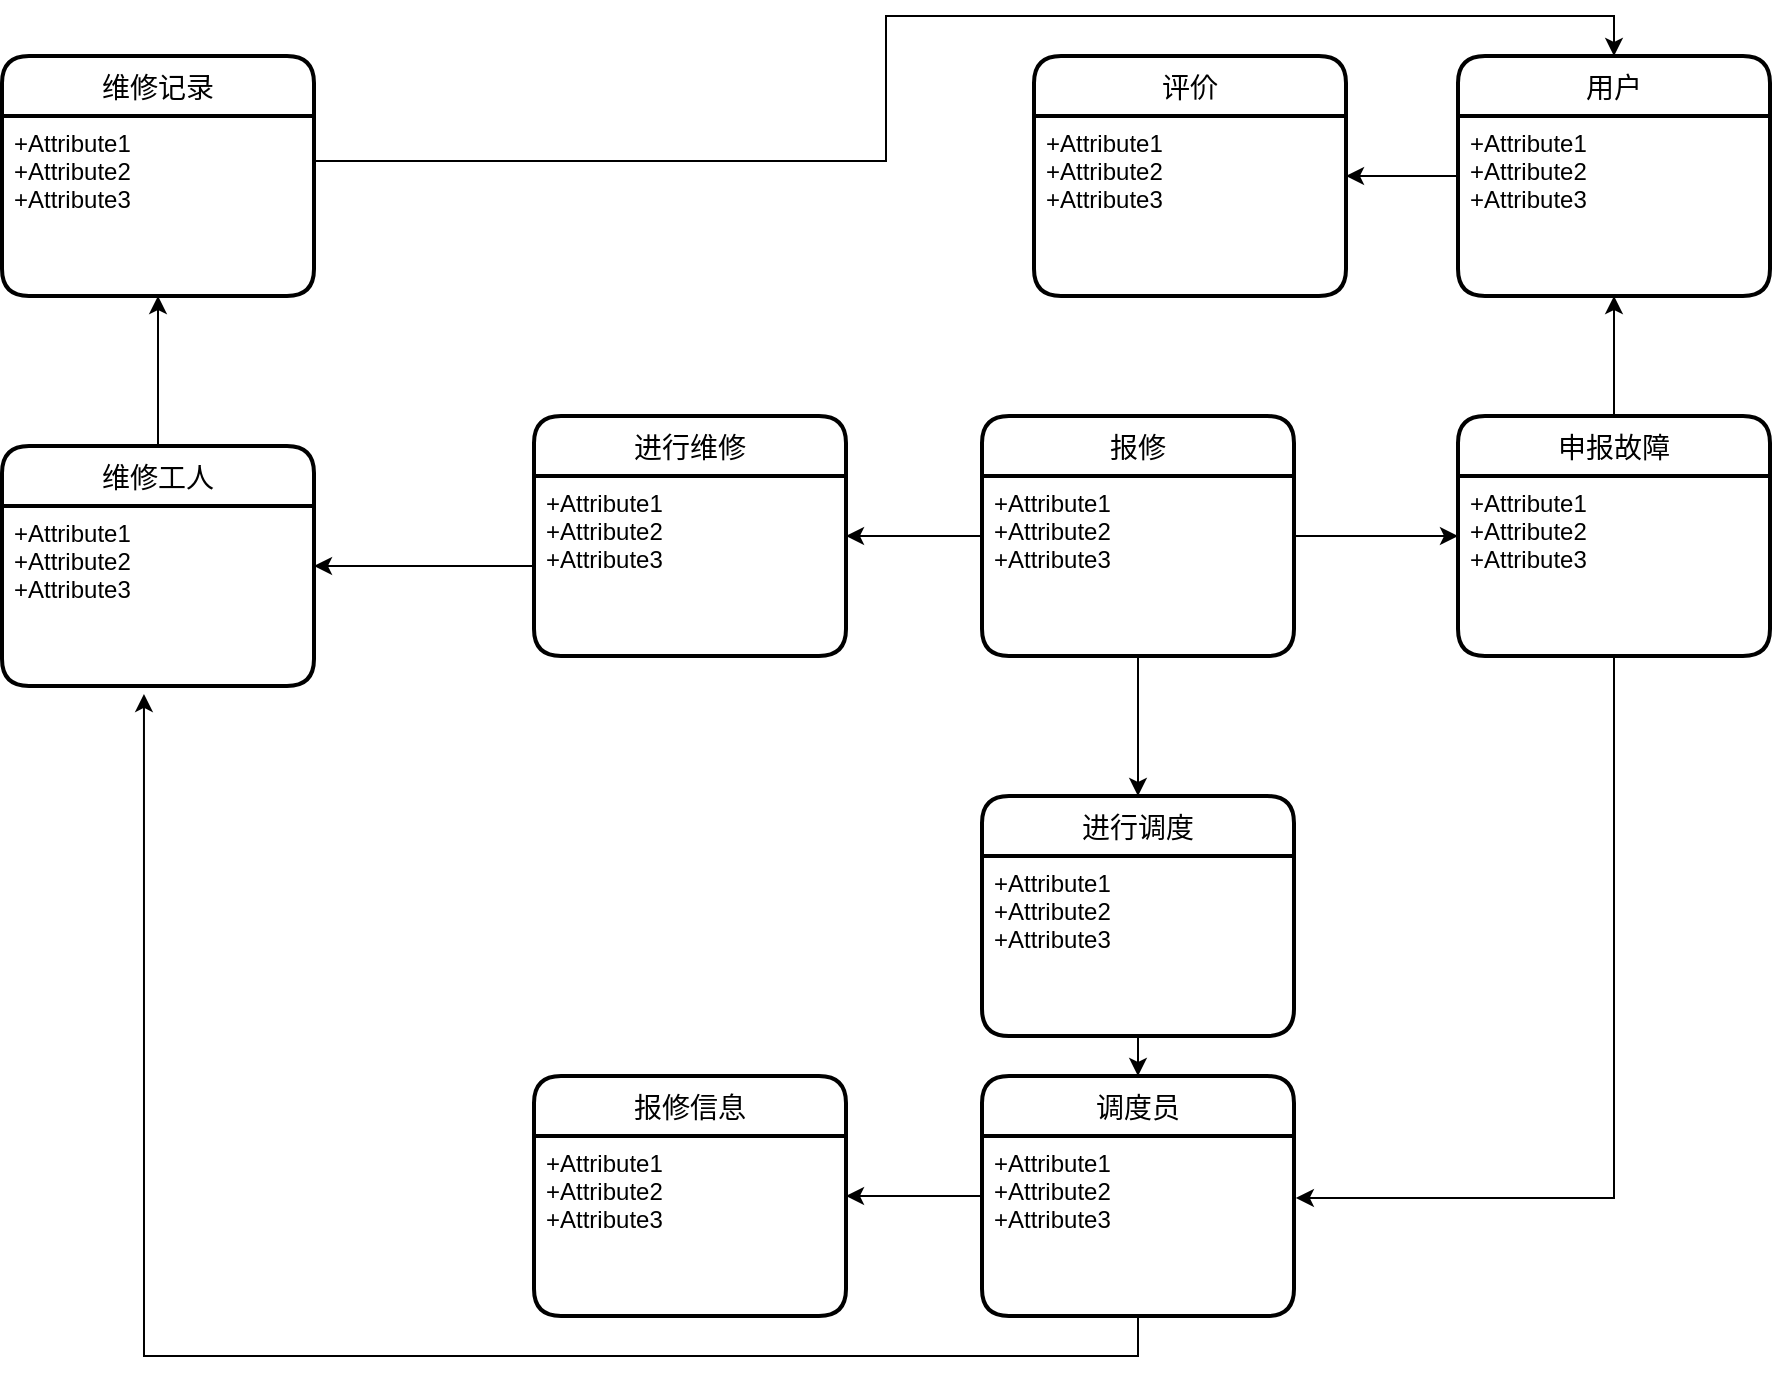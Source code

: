<mxfile version="20.6.2" type="github">
  <diagram id="zy_9c7CzfbLyYuj-oIPn" name="第 1 页">
    <mxGraphModel dx="3082" dy="1114" grid="1" gridSize="10" guides="1" tooltips="1" connect="1" arrows="1" fold="1" page="1" pageScale="1" pageWidth="827" pageHeight="1169" math="0" shadow="0">
      <root>
        <mxCell id="0" />
        <mxCell id="1" parent="0" />
        <mxCell id="pQvwV3heBOpW3aIs6Hg--7" style="edgeStyle=orthogonalEdgeStyle;rounded=0;orthogonalLoop=1;jettySize=auto;html=1;" edge="1" parent="1" source="pQvwV3heBOpW3aIs6Hg--3" target="pQvwV3heBOpW3aIs6Hg--5">
          <mxGeometry relative="1" as="geometry" />
        </mxCell>
        <mxCell id="pQvwV3heBOpW3aIs6Hg--13" style="edgeStyle=orthogonalEdgeStyle;rounded=0;orthogonalLoop=1;jettySize=auto;html=1;exitX=0;exitY=0.5;exitDx=0;exitDy=0;" edge="1" parent="1" source="pQvwV3heBOpW3aIs6Hg--3" target="pQvwV3heBOpW3aIs6Hg--11">
          <mxGeometry relative="1" as="geometry" />
        </mxCell>
        <mxCell id="pQvwV3heBOpW3aIs6Hg--3" value="报修" style="swimlane;childLayout=stackLayout;horizontal=1;startSize=30;horizontalStack=0;rounded=1;fontSize=14;fontStyle=0;strokeWidth=2;resizeParent=0;resizeLast=1;shadow=0;dashed=0;align=center;" vertex="1" parent="1">
          <mxGeometry x="334" y="390" width="156" height="120" as="geometry" />
        </mxCell>
        <mxCell id="pQvwV3heBOpW3aIs6Hg--4" value="+Attribute1&#xa;+Attribute2&#xa;+Attribute3" style="align=left;strokeColor=none;fillColor=none;spacingLeft=4;fontSize=12;verticalAlign=top;resizable=0;rotatable=0;part=1;" vertex="1" parent="pQvwV3heBOpW3aIs6Hg--3">
          <mxGeometry y="30" width="156" height="90" as="geometry" />
        </mxCell>
        <mxCell id="pQvwV3heBOpW3aIs6Hg--16" style="edgeStyle=orthogonalEdgeStyle;rounded=0;orthogonalLoop=1;jettySize=auto;html=1;exitX=0.5;exitY=0;exitDx=0;exitDy=0;" edge="1" parent="1" source="pQvwV3heBOpW3aIs6Hg--5" target="pQvwV3heBOpW3aIs6Hg--14">
          <mxGeometry relative="1" as="geometry" />
        </mxCell>
        <mxCell id="pQvwV3heBOpW3aIs6Hg--5" value="申报故障" style="swimlane;childLayout=stackLayout;horizontal=1;startSize=30;horizontalStack=0;rounded=1;fontSize=14;fontStyle=0;strokeWidth=2;resizeParent=0;resizeLast=1;shadow=0;dashed=0;align=center;" vertex="1" parent="1">
          <mxGeometry x="572" y="390" width="156" height="120" as="geometry" />
        </mxCell>
        <mxCell id="pQvwV3heBOpW3aIs6Hg--6" value="+Attribute1&#xa;+Attribute2&#xa;+Attribute3" style="align=left;strokeColor=none;fillColor=none;spacingLeft=4;fontSize=12;verticalAlign=top;resizable=0;rotatable=0;part=1;" vertex="1" parent="pQvwV3heBOpW3aIs6Hg--5">
          <mxGeometry y="30" width="156" height="90" as="geometry" />
        </mxCell>
        <mxCell id="pQvwV3heBOpW3aIs6Hg--8" value="进行调度" style="swimlane;childLayout=stackLayout;horizontal=1;startSize=30;horizontalStack=0;rounded=1;fontSize=14;fontStyle=0;strokeWidth=2;resizeParent=0;resizeLast=1;shadow=0;dashed=0;align=center;" vertex="1" parent="1">
          <mxGeometry x="334" y="580" width="156" height="120" as="geometry" />
        </mxCell>
        <mxCell id="pQvwV3heBOpW3aIs6Hg--9" value="+Attribute1&#xa;+Attribute2&#xa;+Attribute3" style="align=left;strokeColor=none;fillColor=none;spacingLeft=4;fontSize=12;verticalAlign=top;resizable=0;rotatable=0;part=1;" vertex="1" parent="pQvwV3heBOpW3aIs6Hg--8">
          <mxGeometry y="30" width="156" height="90" as="geometry" />
        </mxCell>
        <mxCell id="pQvwV3heBOpW3aIs6Hg--10" style="edgeStyle=orthogonalEdgeStyle;rounded=0;orthogonalLoop=1;jettySize=auto;html=1;exitX=0.5;exitY=1;exitDx=0;exitDy=0;" edge="1" parent="1" source="pQvwV3heBOpW3aIs6Hg--4" target="pQvwV3heBOpW3aIs6Hg--8">
          <mxGeometry relative="1" as="geometry" />
        </mxCell>
        <mxCell id="pQvwV3heBOpW3aIs6Hg--11" value="进行维修" style="swimlane;childLayout=stackLayout;horizontal=1;startSize=30;horizontalStack=0;rounded=1;fontSize=14;fontStyle=0;strokeWidth=2;resizeParent=0;resizeLast=1;shadow=0;dashed=0;align=center;" vertex="1" parent="1">
          <mxGeometry x="110" y="390" width="156" height="120" as="geometry" />
        </mxCell>
        <mxCell id="pQvwV3heBOpW3aIs6Hg--12" value="+Attribute1&#xa;+Attribute2&#xa;+Attribute3" style="align=left;strokeColor=none;fillColor=none;spacingLeft=4;fontSize=12;verticalAlign=top;resizable=0;rotatable=0;part=1;" vertex="1" parent="pQvwV3heBOpW3aIs6Hg--11">
          <mxGeometry y="30" width="156" height="90" as="geometry" />
        </mxCell>
        <mxCell id="pQvwV3heBOpW3aIs6Hg--33" style="edgeStyle=orthogonalEdgeStyle;rounded=0;orthogonalLoop=1;jettySize=auto;html=1;exitX=0;exitY=0.5;exitDx=0;exitDy=0;" edge="1" parent="1" source="pQvwV3heBOpW3aIs6Hg--14" target="pQvwV3heBOpW3aIs6Hg--31">
          <mxGeometry relative="1" as="geometry" />
        </mxCell>
        <mxCell id="pQvwV3heBOpW3aIs6Hg--14" value="用户" style="swimlane;childLayout=stackLayout;horizontal=1;startSize=30;horizontalStack=0;rounded=1;fontSize=14;fontStyle=0;strokeWidth=2;resizeParent=0;resizeLast=1;shadow=0;dashed=0;align=center;" vertex="1" parent="1">
          <mxGeometry x="572" y="210" width="156" height="120" as="geometry" />
        </mxCell>
        <mxCell id="pQvwV3heBOpW3aIs6Hg--15" value="+Attribute1&#xa;+Attribute2&#xa;+Attribute3" style="align=left;strokeColor=none;fillColor=none;spacingLeft=4;fontSize=12;verticalAlign=top;resizable=0;rotatable=0;part=1;" vertex="1" parent="pQvwV3heBOpW3aIs6Hg--14">
          <mxGeometry y="30" width="156" height="90" as="geometry" />
        </mxCell>
        <mxCell id="pQvwV3heBOpW3aIs6Hg--26" style="edgeStyle=orthogonalEdgeStyle;rounded=0;orthogonalLoop=1;jettySize=auto;html=1;" edge="1" parent="1" source="pQvwV3heBOpW3aIs6Hg--20" target="pQvwV3heBOpW3aIs6Hg--24">
          <mxGeometry relative="1" as="geometry" />
        </mxCell>
        <mxCell id="pQvwV3heBOpW3aIs6Hg--20" value="调度员" style="swimlane;childLayout=stackLayout;horizontal=1;startSize=30;horizontalStack=0;rounded=1;fontSize=14;fontStyle=0;strokeWidth=2;resizeParent=0;resizeLast=1;shadow=0;dashed=0;align=center;" vertex="1" parent="1">
          <mxGeometry x="334" y="720" width="156" height="120" as="geometry" />
        </mxCell>
        <mxCell id="pQvwV3heBOpW3aIs6Hg--21" value="+Attribute1&#xa;+Attribute2&#xa;+Attribute3" style="align=left;strokeColor=none;fillColor=none;spacingLeft=4;fontSize=12;verticalAlign=top;resizable=0;rotatable=0;part=1;" vertex="1" parent="pQvwV3heBOpW3aIs6Hg--20">
          <mxGeometry y="30" width="156" height="90" as="geometry" />
        </mxCell>
        <mxCell id="pQvwV3heBOpW3aIs6Hg--22" style="edgeStyle=orthogonalEdgeStyle;rounded=0;orthogonalLoop=1;jettySize=auto;html=1;exitX=0.5;exitY=1;exitDx=0;exitDy=0;" edge="1" parent="1" source="pQvwV3heBOpW3aIs6Hg--9" target="pQvwV3heBOpW3aIs6Hg--20">
          <mxGeometry relative="1" as="geometry" />
        </mxCell>
        <mxCell id="pQvwV3heBOpW3aIs6Hg--23" style="edgeStyle=orthogonalEdgeStyle;rounded=0;orthogonalLoop=1;jettySize=auto;html=1;exitX=0.5;exitY=1;exitDx=0;exitDy=0;entryX=1.006;entryY=0.344;entryDx=0;entryDy=0;entryPerimeter=0;" edge="1" parent="1" source="pQvwV3heBOpW3aIs6Hg--6" target="pQvwV3heBOpW3aIs6Hg--21">
          <mxGeometry relative="1" as="geometry" />
        </mxCell>
        <mxCell id="pQvwV3heBOpW3aIs6Hg--24" value="报修信息" style="swimlane;childLayout=stackLayout;horizontal=1;startSize=30;horizontalStack=0;rounded=1;fontSize=14;fontStyle=0;strokeWidth=2;resizeParent=0;resizeLast=1;shadow=0;dashed=0;align=center;" vertex="1" parent="1">
          <mxGeometry x="110" y="720" width="156" height="120" as="geometry" />
        </mxCell>
        <mxCell id="pQvwV3heBOpW3aIs6Hg--25" value="+Attribute1&#xa;+Attribute2&#xa;+Attribute3" style="align=left;strokeColor=none;fillColor=none;spacingLeft=4;fontSize=12;verticalAlign=top;resizable=0;rotatable=0;part=1;" vertex="1" parent="pQvwV3heBOpW3aIs6Hg--24">
          <mxGeometry y="30" width="156" height="90" as="geometry" />
        </mxCell>
        <mxCell id="pQvwV3heBOpW3aIs6Hg--36" style="edgeStyle=orthogonalEdgeStyle;rounded=0;orthogonalLoop=1;jettySize=auto;html=1;exitX=0.5;exitY=0;exitDx=0;exitDy=0;" edge="1" parent="1" source="pQvwV3heBOpW3aIs6Hg--27" target="pQvwV3heBOpW3aIs6Hg--34">
          <mxGeometry relative="1" as="geometry" />
        </mxCell>
        <mxCell id="pQvwV3heBOpW3aIs6Hg--27" value="维修工人" style="swimlane;childLayout=stackLayout;horizontal=1;startSize=30;horizontalStack=0;rounded=1;fontSize=14;fontStyle=0;strokeWidth=2;resizeParent=0;resizeLast=1;shadow=0;dashed=0;align=center;" vertex="1" parent="1">
          <mxGeometry x="-156" y="405" width="156" height="120" as="geometry" />
        </mxCell>
        <mxCell id="pQvwV3heBOpW3aIs6Hg--28" value="+Attribute1&#xa;+Attribute2&#xa;+Attribute3" style="align=left;strokeColor=none;fillColor=none;spacingLeft=4;fontSize=12;verticalAlign=top;resizable=0;rotatable=0;part=1;" vertex="1" parent="pQvwV3heBOpW3aIs6Hg--27">
          <mxGeometry y="30" width="156" height="90" as="geometry" />
        </mxCell>
        <mxCell id="pQvwV3heBOpW3aIs6Hg--29" style="edgeStyle=orthogonalEdgeStyle;rounded=0;orthogonalLoop=1;jettySize=auto;html=1;" edge="1" parent="1" source="pQvwV3heBOpW3aIs6Hg--12" target="pQvwV3heBOpW3aIs6Hg--27">
          <mxGeometry relative="1" as="geometry" />
        </mxCell>
        <mxCell id="pQvwV3heBOpW3aIs6Hg--30" style="edgeStyle=orthogonalEdgeStyle;rounded=0;orthogonalLoop=1;jettySize=auto;html=1;exitX=0.5;exitY=1;exitDx=0;exitDy=0;entryX=0.455;entryY=1.044;entryDx=0;entryDy=0;entryPerimeter=0;" edge="1" parent="1" source="pQvwV3heBOpW3aIs6Hg--21" target="pQvwV3heBOpW3aIs6Hg--28">
          <mxGeometry relative="1" as="geometry" />
        </mxCell>
        <mxCell id="pQvwV3heBOpW3aIs6Hg--31" value="评价" style="swimlane;childLayout=stackLayout;horizontal=1;startSize=30;horizontalStack=0;rounded=1;fontSize=14;fontStyle=0;strokeWidth=2;resizeParent=0;resizeLast=1;shadow=0;dashed=0;align=center;" vertex="1" parent="1">
          <mxGeometry x="360" y="210" width="156" height="120" as="geometry" />
        </mxCell>
        <mxCell id="pQvwV3heBOpW3aIs6Hg--32" value="+Attribute1&#xa;+Attribute2&#xa;+Attribute3" style="align=left;strokeColor=none;fillColor=none;spacingLeft=4;fontSize=12;verticalAlign=top;resizable=0;rotatable=0;part=1;" vertex="1" parent="pQvwV3heBOpW3aIs6Hg--31">
          <mxGeometry y="30" width="156" height="90" as="geometry" />
        </mxCell>
        <mxCell id="pQvwV3heBOpW3aIs6Hg--34" value="维修记录" style="swimlane;childLayout=stackLayout;horizontal=1;startSize=30;horizontalStack=0;rounded=1;fontSize=14;fontStyle=0;strokeWidth=2;resizeParent=0;resizeLast=1;shadow=0;dashed=0;align=center;" vertex="1" parent="1">
          <mxGeometry x="-156" y="210" width="156" height="120" as="geometry" />
        </mxCell>
        <mxCell id="pQvwV3heBOpW3aIs6Hg--35" value="+Attribute1&#xa;+Attribute2&#xa;+Attribute3" style="align=left;strokeColor=none;fillColor=none;spacingLeft=4;fontSize=12;verticalAlign=top;resizable=0;rotatable=0;part=1;" vertex="1" parent="pQvwV3heBOpW3aIs6Hg--34">
          <mxGeometry y="30" width="156" height="90" as="geometry" />
        </mxCell>
        <mxCell id="pQvwV3heBOpW3aIs6Hg--37" style="edgeStyle=orthogonalEdgeStyle;rounded=0;orthogonalLoop=1;jettySize=auto;html=1;exitX=1;exitY=0.25;exitDx=0;exitDy=0;entryX=0.5;entryY=0;entryDx=0;entryDy=0;" edge="1" parent="1" source="pQvwV3heBOpW3aIs6Hg--35" target="pQvwV3heBOpW3aIs6Hg--14">
          <mxGeometry relative="1" as="geometry" />
        </mxCell>
      </root>
    </mxGraphModel>
  </diagram>
</mxfile>
